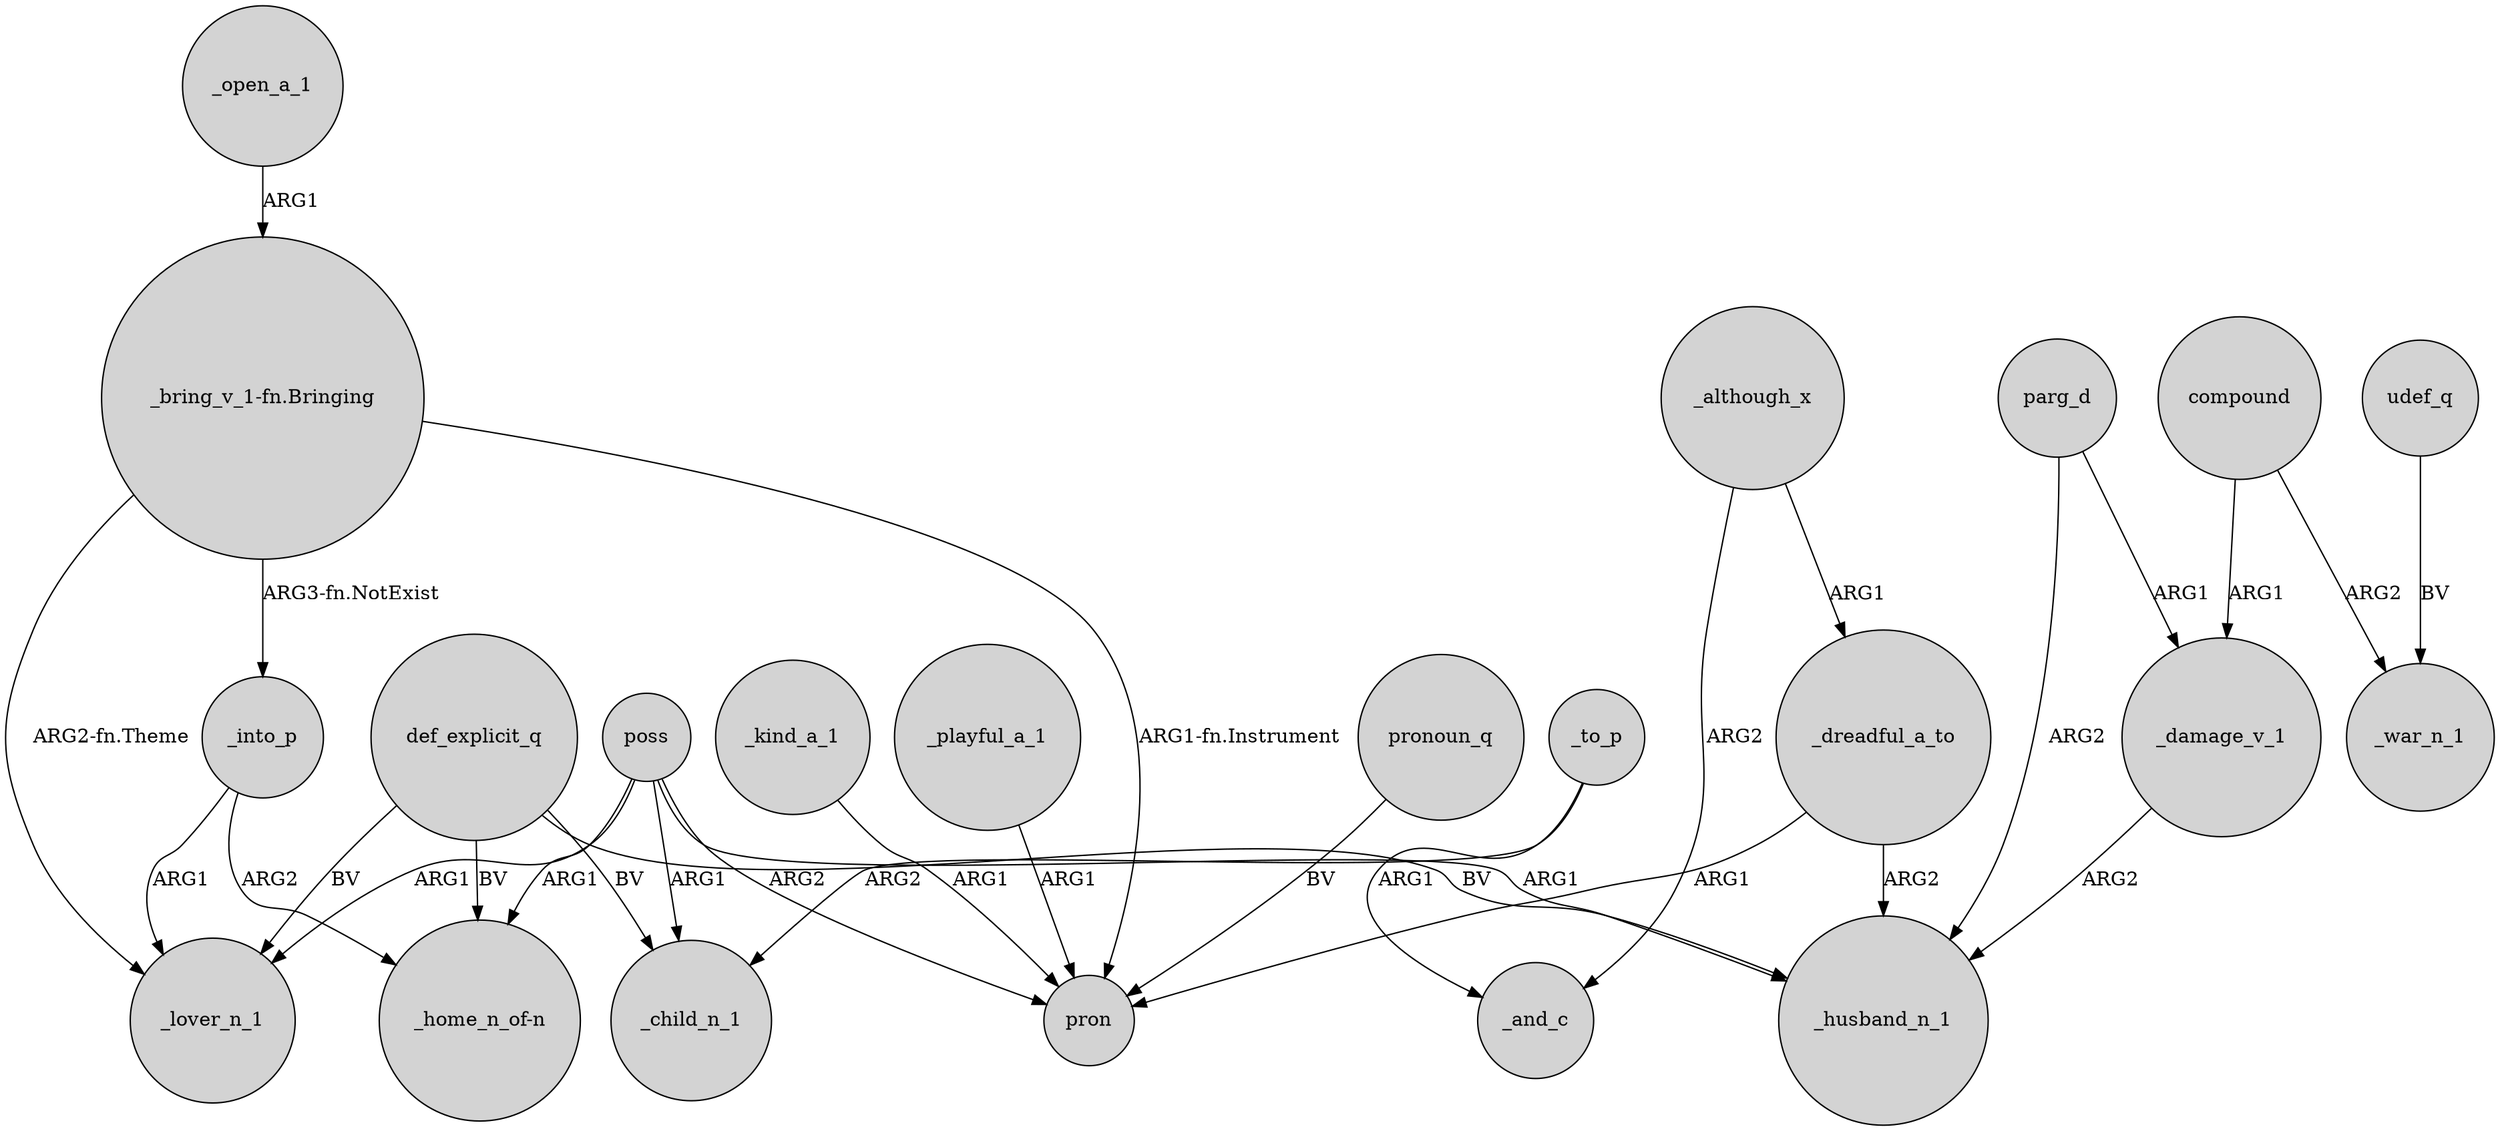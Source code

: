 digraph {
	node [shape=circle style=filled]
	"_bring_v_1-fn.Bringing" -> _lover_n_1 [label="ARG2-fn.Theme"]
	poss -> pron [label=ARG2]
	poss -> _husband_n_1 [label=ARG1]
	_open_a_1 -> "_bring_v_1-fn.Bringing" [label=ARG1]
	poss -> "_home_n_of-n" [label=ARG1]
	poss -> _child_n_1 [label=ARG1]
	_damage_v_1 -> _husband_n_1 [label=ARG2]
	_dreadful_a_to -> _husband_n_1 [label=ARG2]
	def_explicit_q -> _husband_n_1 [label=BV]
	_dreadful_a_to -> pron [label=ARG1]
	parg_d -> _damage_v_1 [label=ARG1]
	poss -> _lover_n_1 [label=ARG1]
	_into_p -> "_home_n_of-n" [label=ARG2]
	_playful_a_1 -> pron [label=ARG1]
	pronoun_q -> pron [label=BV]
	_although_x -> _dreadful_a_to [label=ARG1]
	"_bring_v_1-fn.Bringing" -> pron [label="ARG1-fn.Instrument"]
	parg_d -> _husband_n_1 [label=ARG2]
	_into_p -> _lover_n_1 [label=ARG1]
	_kind_a_1 -> pron [label=ARG1]
	"_bring_v_1-fn.Bringing" -> _into_p [label="ARG3-fn.NotExist"]
	udef_q -> _war_n_1 [label=BV]
	def_explicit_q -> "_home_n_of-n" [label=BV]
	def_explicit_q -> _child_n_1 [label=BV]
	_to_p -> _child_n_1 [label=ARG2]
	def_explicit_q -> _lover_n_1 [label=BV]
	compound -> _damage_v_1 [label=ARG1]
	compound -> _war_n_1 [label=ARG2]
	_although_x -> _and_c [label=ARG2]
	_to_p -> _and_c [label=ARG1]
}
